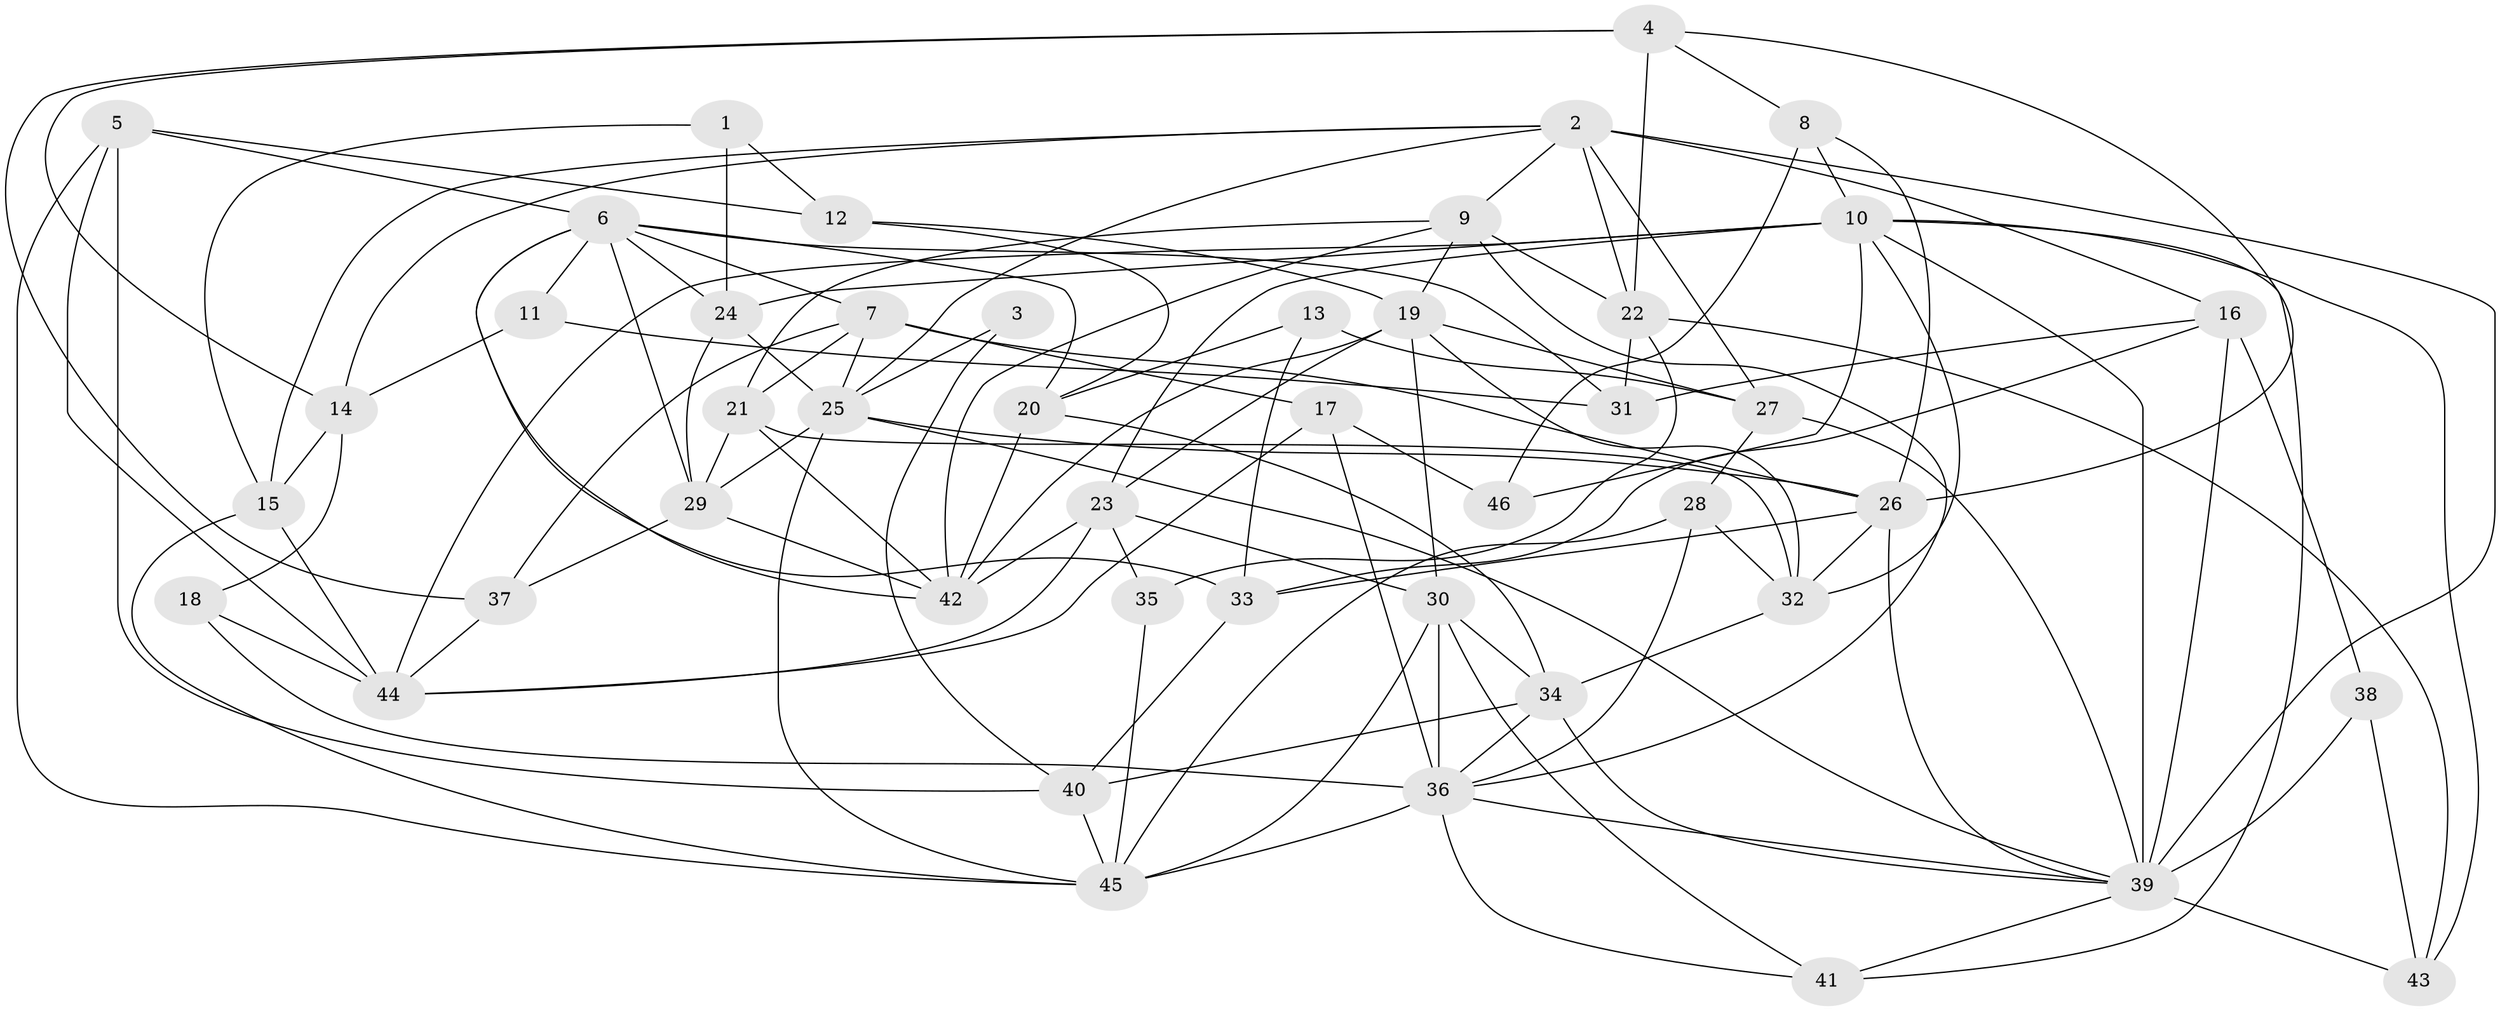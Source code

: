 // original degree distribution, {4: 0.27472527472527475, 5: 0.18681318681318682, 3: 0.2967032967032967, 2: 0.10989010989010989, 7: 0.02197802197802198, 6: 0.08791208791208792, 8: 0.02197802197802198}
// Generated by graph-tools (version 1.1) at 2025/37/03/04/25 23:37:14]
// undirected, 46 vertices, 124 edges
graph export_dot {
  node [color=gray90,style=filled];
  1;
  2;
  3;
  4;
  5;
  6;
  7;
  8;
  9;
  10;
  11;
  12;
  13;
  14;
  15;
  16;
  17;
  18;
  19;
  20;
  21;
  22;
  23;
  24;
  25;
  26;
  27;
  28;
  29;
  30;
  31;
  32;
  33;
  34;
  35;
  36;
  37;
  38;
  39;
  40;
  41;
  42;
  43;
  44;
  45;
  46;
  1 -- 12 [weight=1.0];
  1 -- 15 [weight=1.0];
  1 -- 24 [weight=1.0];
  2 -- 9 [weight=1.0];
  2 -- 14 [weight=1.0];
  2 -- 15 [weight=1.0];
  2 -- 16 [weight=1.0];
  2 -- 22 [weight=1.0];
  2 -- 25 [weight=1.0];
  2 -- 27 [weight=1.0];
  2 -- 39 [weight=2.0];
  3 -- 25 [weight=1.0];
  3 -- 40 [weight=1.0];
  4 -- 8 [weight=1.0];
  4 -- 14 [weight=1.0];
  4 -- 22 [weight=1.0];
  4 -- 26 [weight=1.0];
  4 -- 37 [weight=1.0];
  5 -- 6 [weight=2.0];
  5 -- 12 [weight=1.0];
  5 -- 40 [weight=1.0];
  5 -- 44 [weight=2.0];
  5 -- 45 [weight=1.0];
  6 -- 7 [weight=1.0];
  6 -- 11 [weight=1.0];
  6 -- 20 [weight=2.0];
  6 -- 24 [weight=1.0];
  6 -- 29 [weight=1.0];
  6 -- 31 [weight=1.0];
  6 -- 33 [weight=1.0];
  6 -- 42 [weight=1.0];
  7 -- 17 [weight=1.0];
  7 -- 21 [weight=2.0];
  7 -- 25 [weight=1.0];
  7 -- 26 [weight=2.0];
  7 -- 37 [weight=1.0];
  8 -- 10 [weight=1.0];
  8 -- 26 [weight=1.0];
  8 -- 46 [weight=1.0];
  9 -- 19 [weight=1.0];
  9 -- 21 [weight=1.0];
  9 -- 22 [weight=1.0];
  9 -- 36 [weight=1.0];
  9 -- 42 [weight=1.0];
  10 -- 23 [weight=1.0];
  10 -- 24 [weight=1.0];
  10 -- 32 [weight=1.0];
  10 -- 39 [weight=2.0];
  10 -- 41 [weight=1.0];
  10 -- 43 [weight=1.0];
  10 -- 44 [weight=1.0];
  10 -- 46 [weight=1.0];
  11 -- 14 [weight=1.0];
  11 -- 31 [weight=1.0];
  12 -- 19 [weight=1.0];
  12 -- 20 [weight=1.0];
  13 -- 20 [weight=1.0];
  13 -- 27 [weight=1.0];
  13 -- 33 [weight=2.0];
  14 -- 15 [weight=1.0];
  14 -- 18 [weight=1.0];
  15 -- 44 [weight=1.0];
  15 -- 45 [weight=1.0];
  16 -- 31 [weight=1.0];
  16 -- 33 [weight=1.0];
  16 -- 38 [weight=2.0];
  16 -- 39 [weight=1.0];
  17 -- 36 [weight=1.0];
  17 -- 44 [weight=1.0];
  17 -- 46 [weight=1.0];
  18 -- 36 [weight=1.0];
  18 -- 44 [weight=1.0];
  19 -- 23 [weight=1.0];
  19 -- 27 [weight=1.0];
  19 -- 30 [weight=1.0];
  19 -- 32 [weight=1.0];
  19 -- 42 [weight=1.0];
  20 -- 34 [weight=1.0];
  20 -- 42 [weight=1.0];
  21 -- 29 [weight=1.0];
  21 -- 32 [weight=1.0];
  21 -- 42 [weight=1.0];
  22 -- 31 [weight=1.0];
  22 -- 35 [weight=1.0];
  22 -- 43 [weight=1.0];
  23 -- 30 [weight=1.0];
  23 -- 35 [weight=1.0];
  23 -- 42 [weight=1.0];
  23 -- 44 [weight=1.0];
  24 -- 25 [weight=1.0];
  24 -- 29 [weight=1.0];
  25 -- 26 [weight=1.0];
  25 -- 29 [weight=1.0];
  25 -- 39 [weight=1.0];
  25 -- 45 [weight=1.0];
  26 -- 32 [weight=1.0];
  26 -- 33 [weight=1.0];
  26 -- 39 [weight=1.0];
  27 -- 28 [weight=1.0];
  27 -- 39 [weight=1.0];
  28 -- 32 [weight=1.0];
  28 -- 36 [weight=1.0];
  28 -- 45 [weight=1.0];
  29 -- 37 [weight=1.0];
  29 -- 42 [weight=1.0];
  30 -- 34 [weight=1.0];
  30 -- 36 [weight=1.0];
  30 -- 41 [weight=1.0];
  30 -- 45 [weight=1.0];
  32 -- 34 [weight=1.0];
  33 -- 40 [weight=1.0];
  34 -- 36 [weight=1.0];
  34 -- 39 [weight=1.0];
  34 -- 40 [weight=1.0];
  35 -- 45 [weight=1.0];
  36 -- 39 [weight=1.0];
  36 -- 41 [weight=1.0];
  36 -- 45 [weight=1.0];
  37 -- 44 [weight=1.0];
  38 -- 39 [weight=1.0];
  38 -- 43 [weight=1.0];
  39 -- 41 [weight=1.0];
  39 -- 43 [weight=1.0];
  40 -- 45 [weight=1.0];
}
